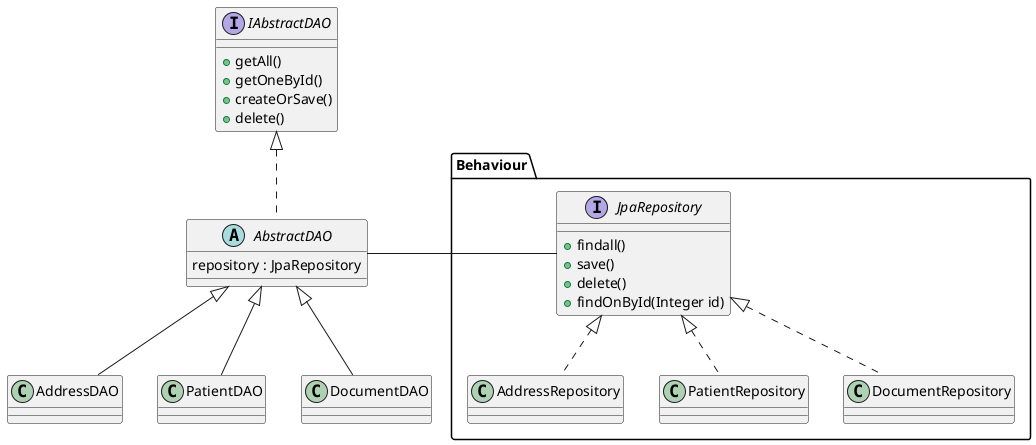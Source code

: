 @startuml

package Behaviour {
    interface JpaRepository { 
        +findall()
        +save()
        +delete()
        +findOnById(Integer id)
    }

    class AddressRepository implements JpaRepository{ 

    }

    class PatientRepository implements JpaRepository{ 

    }

    class DocumentRepository implements JpaRepository{ 

    }
}
interface IAbstractDAO {
    + getAll()
    + getOneById()
    + createOrSave()
    + delete()
}
abstract AbstractDAO implements IAbstractDAO { 
     repository : JpaRepository
}

class AddressDAO extends AbstractDAO { 

}

class PatientDAO extends AbstractDAO { 

}
class DocumentDAO extends AbstractDAO { 

}

AbstractDAO -right- JpaRepository

@enduml